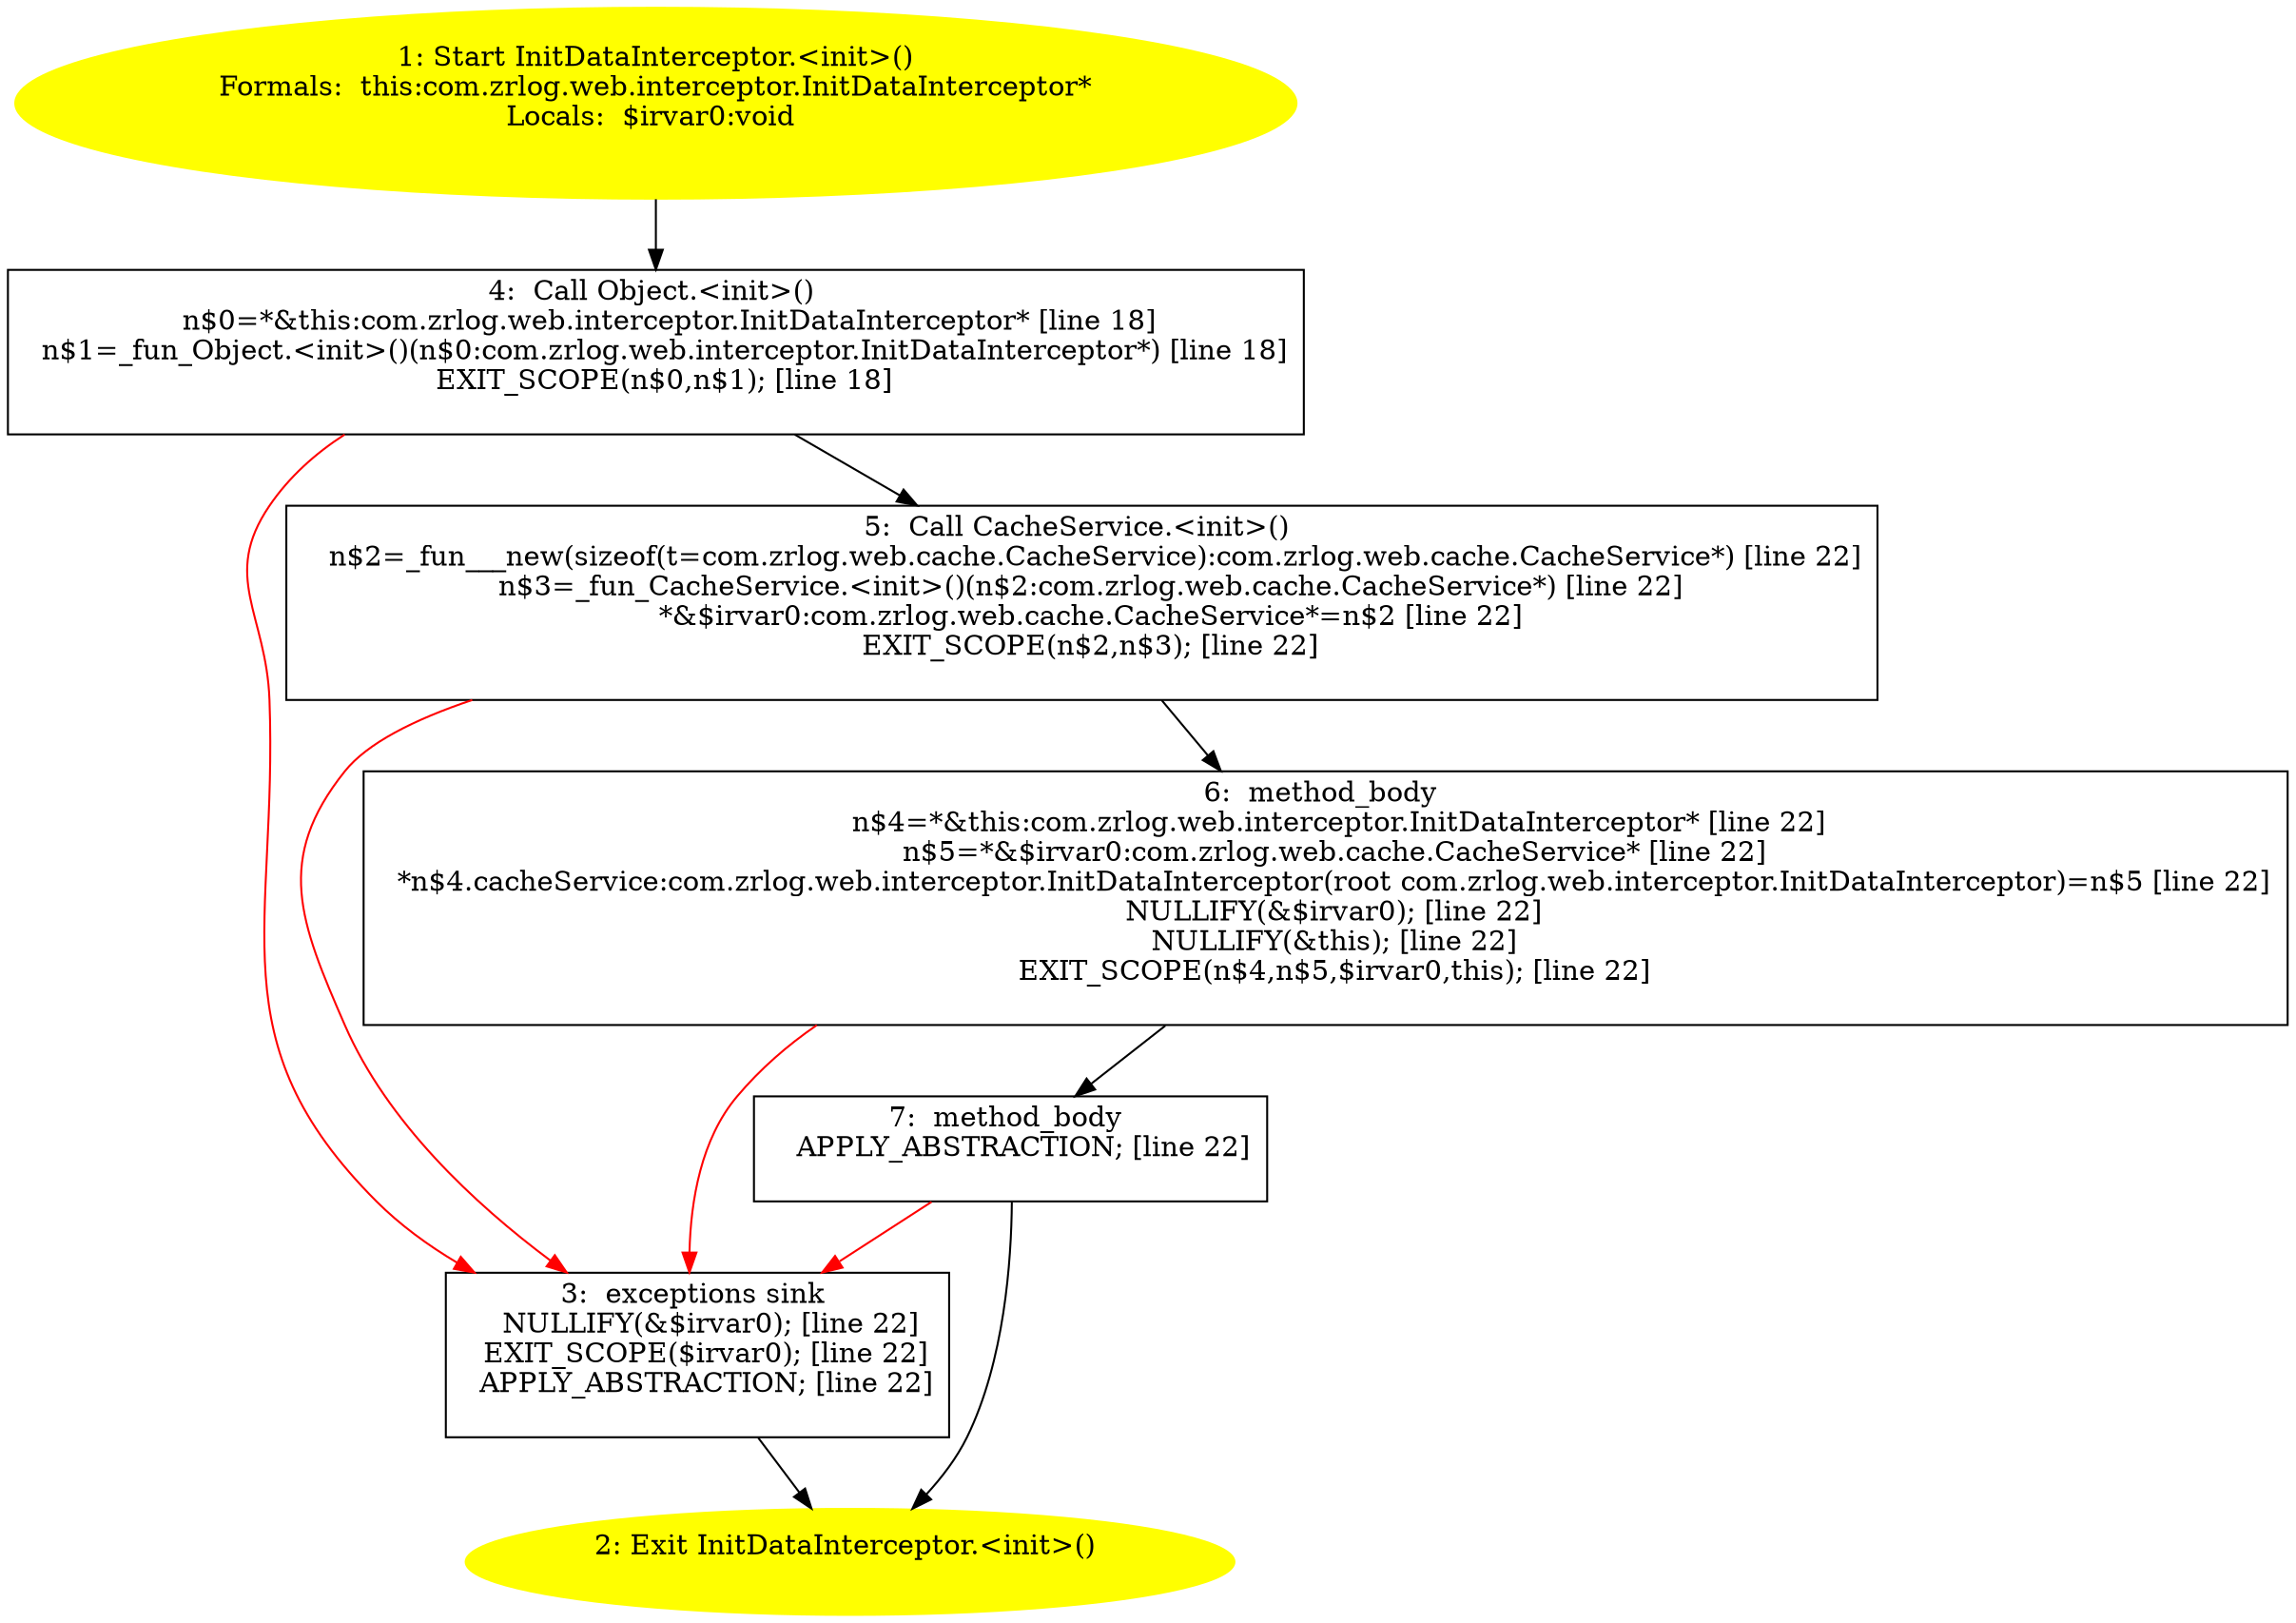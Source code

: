 /* @generated */
digraph cfg {
"com.zrlog.web.interceptor.InitDataInterceptor.<init>().6450cf40d40126b0e0ce25f063590f69_1" [label="1: Start InitDataInterceptor.<init>()\nFormals:  this:com.zrlog.web.interceptor.InitDataInterceptor*\nLocals:  $irvar0:void \n  " color=yellow style=filled]
	

	 "com.zrlog.web.interceptor.InitDataInterceptor.<init>().6450cf40d40126b0e0ce25f063590f69_1" -> "com.zrlog.web.interceptor.InitDataInterceptor.<init>().6450cf40d40126b0e0ce25f063590f69_4" ;
"com.zrlog.web.interceptor.InitDataInterceptor.<init>().6450cf40d40126b0e0ce25f063590f69_2" [label="2: Exit InitDataInterceptor.<init>() \n  " color=yellow style=filled]
	

"com.zrlog.web.interceptor.InitDataInterceptor.<init>().6450cf40d40126b0e0ce25f063590f69_3" [label="3:  exceptions sink \n   NULLIFY(&$irvar0); [line 22]\n  EXIT_SCOPE($irvar0); [line 22]\n  APPLY_ABSTRACTION; [line 22]\n " shape="box"]
	

	 "com.zrlog.web.interceptor.InitDataInterceptor.<init>().6450cf40d40126b0e0ce25f063590f69_3" -> "com.zrlog.web.interceptor.InitDataInterceptor.<init>().6450cf40d40126b0e0ce25f063590f69_2" ;
"com.zrlog.web.interceptor.InitDataInterceptor.<init>().6450cf40d40126b0e0ce25f063590f69_4" [label="4:  Call Object.<init>() \n   n$0=*&this:com.zrlog.web.interceptor.InitDataInterceptor* [line 18]\n  n$1=_fun_Object.<init>()(n$0:com.zrlog.web.interceptor.InitDataInterceptor*) [line 18]\n  EXIT_SCOPE(n$0,n$1); [line 18]\n " shape="box"]
	

	 "com.zrlog.web.interceptor.InitDataInterceptor.<init>().6450cf40d40126b0e0ce25f063590f69_4" -> "com.zrlog.web.interceptor.InitDataInterceptor.<init>().6450cf40d40126b0e0ce25f063590f69_5" ;
	 "com.zrlog.web.interceptor.InitDataInterceptor.<init>().6450cf40d40126b0e0ce25f063590f69_4" -> "com.zrlog.web.interceptor.InitDataInterceptor.<init>().6450cf40d40126b0e0ce25f063590f69_3" [color="red" ];
"com.zrlog.web.interceptor.InitDataInterceptor.<init>().6450cf40d40126b0e0ce25f063590f69_5" [label="5:  Call CacheService.<init>() \n   n$2=_fun___new(sizeof(t=com.zrlog.web.cache.CacheService):com.zrlog.web.cache.CacheService*) [line 22]\n  n$3=_fun_CacheService.<init>()(n$2:com.zrlog.web.cache.CacheService*) [line 22]\n  *&$irvar0:com.zrlog.web.cache.CacheService*=n$2 [line 22]\n  EXIT_SCOPE(n$2,n$3); [line 22]\n " shape="box"]
	

	 "com.zrlog.web.interceptor.InitDataInterceptor.<init>().6450cf40d40126b0e0ce25f063590f69_5" -> "com.zrlog.web.interceptor.InitDataInterceptor.<init>().6450cf40d40126b0e0ce25f063590f69_6" ;
	 "com.zrlog.web.interceptor.InitDataInterceptor.<init>().6450cf40d40126b0e0ce25f063590f69_5" -> "com.zrlog.web.interceptor.InitDataInterceptor.<init>().6450cf40d40126b0e0ce25f063590f69_3" [color="red" ];
"com.zrlog.web.interceptor.InitDataInterceptor.<init>().6450cf40d40126b0e0ce25f063590f69_6" [label="6:  method_body \n   n$4=*&this:com.zrlog.web.interceptor.InitDataInterceptor* [line 22]\n  n$5=*&$irvar0:com.zrlog.web.cache.CacheService* [line 22]\n  *n$4.cacheService:com.zrlog.web.interceptor.InitDataInterceptor(root com.zrlog.web.interceptor.InitDataInterceptor)=n$5 [line 22]\n  NULLIFY(&$irvar0); [line 22]\n  NULLIFY(&this); [line 22]\n  EXIT_SCOPE(n$4,n$5,$irvar0,this); [line 22]\n " shape="box"]
	

	 "com.zrlog.web.interceptor.InitDataInterceptor.<init>().6450cf40d40126b0e0ce25f063590f69_6" -> "com.zrlog.web.interceptor.InitDataInterceptor.<init>().6450cf40d40126b0e0ce25f063590f69_7" ;
	 "com.zrlog.web.interceptor.InitDataInterceptor.<init>().6450cf40d40126b0e0ce25f063590f69_6" -> "com.zrlog.web.interceptor.InitDataInterceptor.<init>().6450cf40d40126b0e0ce25f063590f69_3" [color="red" ];
"com.zrlog.web.interceptor.InitDataInterceptor.<init>().6450cf40d40126b0e0ce25f063590f69_7" [label="7:  method_body \n   APPLY_ABSTRACTION; [line 22]\n " shape="box"]
	

	 "com.zrlog.web.interceptor.InitDataInterceptor.<init>().6450cf40d40126b0e0ce25f063590f69_7" -> "com.zrlog.web.interceptor.InitDataInterceptor.<init>().6450cf40d40126b0e0ce25f063590f69_2" ;
	 "com.zrlog.web.interceptor.InitDataInterceptor.<init>().6450cf40d40126b0e0ce25f063590f69_7" -> "com.zrlog.web.interceptor.InitDataInterceptor.<init>().6450cf40d40126b0e0ce25f063590f69_3" [color="red" ];
}
